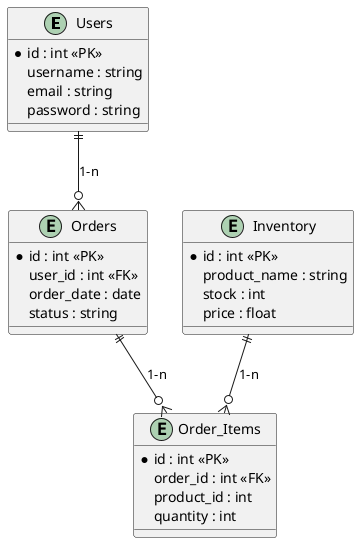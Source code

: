 @startuml
entity "Users" as Users {
  *id : int <<PK>>
  username : string
  email : string
  password : string
}

entity "Orders" as Orders {
  *id : int <<PK>>
  user_id : int <<FK>>
  order_date : date
  status : string
}

entity "Order_Items" as Items {
  *id : int <<PK>>
  order_id : int <<FK>>
  product_id : int
  quantity : int
}

entity "Inventory" as Inventory {
  *id : int <<PK>>
  product_name : string
  stock : int
  price : float
}

Users ||--o{ Orders : "1-n"
Orders ||--o{ Items : "1-n"
Inventory ||--o{ Items : "1-n"
@enduml

